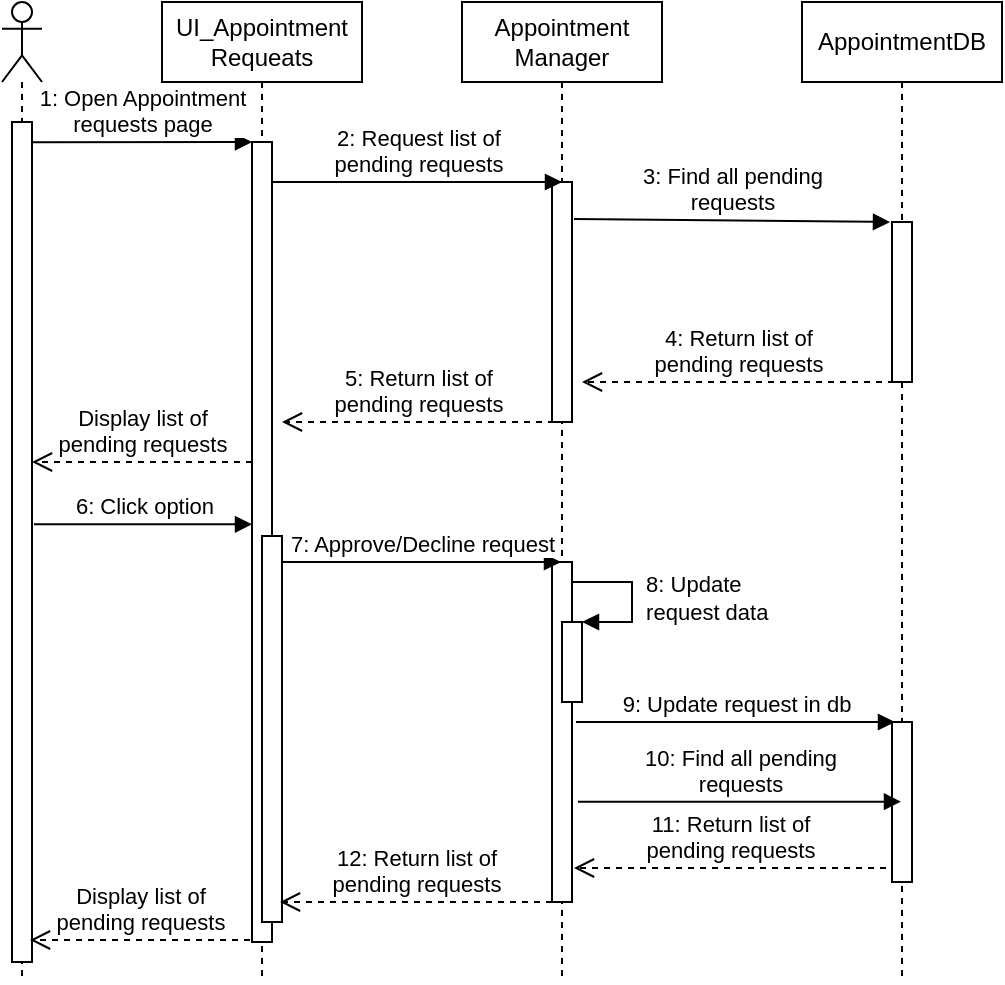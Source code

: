 <mxfile version="18.0.3" type="device"><diagram id="kgpKYQtTHZ0yAKxKKP6v" name="Page-1"><mxGraphModel dx="1038" dy="566" grid="1" gridSize="10" guides="1" tooltips="1" connect="1" arrows="1" fold="1" page="1" pageScale="1" pageWidth="850" pageHeight="1100" math="0" shadow="0"><root><mxCell id="0"/><mxCell id="1" parent="0"/><mxCell id="bzvEOOjGLLT5nxSE5zPe-1" value="" style="shape=umlLifeline;participant=umlActor;perimeter=lifelinePerimeter;whiteSpace=wrap;html=1;container=1;collapsible=0;recursiveResize=0;verticalAlign=top;spacingTop=36;outlineConnect=0;" parent="1" vertex="1"><mxGeometry x="50" y="60" width="20" height="490" as="geometry"/></mxCell><mxCell id="bzvEOOjGLLT5nxSE5zPe-2" value="" style="html=1;points=[];perimeter=orthogonalPerimeter;" parent="bzvEOOjGLLT5nxSE5zPe-1" vertex="1"><mxGeometry x="5" y="60" width="10" height="420" as="geometry"/></mxCell><mxCell id="bzvEOOjGLLT5nxSE5zPe-3" value="&lt;div&gt;UI_Appointment&lt;/div&gt;&lt;div&gt;Requeats&lt;br&gt;&lt;/div&gt;" style="shape=umlLifeline;perimeter=lifelinePerimeter;whiteSpace=wrap;html=1;container=1;collapsible=0;recursiveResize=0;outlineConnect=0;" parent="1" vertex="1"><mxGeometry x="130" y="60" width="100" height="490" as="geometry"/></mxCell><mxCell id="bzvEOOjGLLT5nxSE5zPe-4" value="" style="html=1;points=[];perimeter=orthogonalPerimeter;" parent="bzvEOOjGLLT5nxSE5zPe-3" vertex="1"><mxGeometry x="45" y="70" width="10" height="160" as="geometry"/></mxCell><mxCell id="bzvEOOjGLLT5nxSE5zPe-5" value="&lt;div&gt;1: Open Appointment&lt;/div&gt;&lt;div&gt;requests page&lt;br&gt; &lt;/div&gt;" style="html=1;verticalAlign=bottom;endArrow=block;rounded=0;exitX=1;exitY=0.024;exitDx=0;exitDy=0;exitPerimeter=0;" parent="bzvEOOjGLLT5nxSE5zPe-3" source="bzvEOOjGLLT5nxSE5zPe-2" edge="1"><mxGeometry width="80" relative="1" as="geometry"><mxPoint x="-60" y="70" as="sourcePoint"/><mxPoint x="45" y="70" as="targetPoint"/></mxGeometry></mxCell><mxCell id="bzvEOOjGLLT5nxSE5zPe-16" value="" style="html=1;points=[];perimeter=orthogonalPerimeter;" parent="bzvEOOjGLLT5nxSE5zPe-3" vertex="1"><mxGeometry x="45" y="70" width="10" height="400" as="geometry"/></mxCell><mxCell id="0-sXKqf9pM-ae3tvMzaL-10" value="" style="html=1;points=[];perimeter=orthogonalPerimeter;" parent="bzvEOOjGLLT5nxSE5zPe-3" vertex="1"><mxGeometry x="50" y="267" width="10" height="193" as="geometry"/></mxCell><mxCell id="qKTJJhJG3i-pDwJYkyTB-2" value="&lt;div&gt;Display list of&lt;/div&gt;&lt;div&gt;pending requests&lt;br&gt;&lt;/div&gt;" style="html=1;verticalAlign=bottom;endArrow=open;dashed=1;endSize=8;rounded=0;exitX=0;exitY=0.4;exitDx=0;exitDy=0;exitPerimeter=0;" edge="1" parent="bzvEOOjGLLT5nxSE5zPe-3"><mxGeometry relative="1" as="geometry"><mxPoint x="44" y="469" as="sourcePoint"/><mxPoint x="-66" y="469" as="targetPoint"/></mxGeometry></mxCell><mxCell id="bzvEOOjGLLT5nxSE5zPe-6" value="&lt;div&gt;Appointment&lt;/div&gt;&lt;div&gt;Manager&lt;br&gt;&lt;/div&gt;" style="shape=umlLifeline;perimeter=lifelinePerimeter;whiteSpace=wrap;html=1;container=1;collapsible=0;recursiveResize=0;outlineConnect=0;" parent="1" vertex="1"><mxGeometry x="280" y="60" width="100" height="490" as="geometry"/></mxCell><mxCell id="bzvEOOjGLLT5nxSE5zPe-7" value="" style="html=1;points=[];perimeter=orthogonalPerimeter;" parent="bzvEOOjGLLT5nxSE5zPe-6" vertex="1"><mxGeometry x="45" y="90" width="10" height="120" as="geometry"/></mxCell><mxCell id="0-sXKqf9pM-ae3tvMzaL-1" value="" style="html=1;points=[];perimeter=orthogonalPerimeter;" parent="bzvEOOjGLLT5nxSE5zPe-6" vertex="1"><mxGeometry x="45" y="280" width="10" height="170" as="geometry"/></mxCell><mxCell id="0-sXKqf9pM-ae3tvMzaL-3" value="" style="html=1;points=[];perimeter=orthogonalPerimeter;" parent="bzvEOOjGLLT5nxSE5zPe-6" vertex="1"><mxGeometry x="50" y="310" width="10" height="40" as="geometry"/></mxCell><mxCell id="0-sXKqf9pM-ae3tvMzaL-4" value="&lt;div&gt;&amp;nbsp;8: Update&lt;/div&gt;&lt;div&gt;&amp;nbsp;request data&lt;br&gt;&lt;/div&gt;" style="edgeStyle=orthogonalEdgeStyle;html=1;align=left;spacingLeft=2;endArrow=block;rounded=0;entryX=1;entryY=0;" parent="bzvEOOjGLLT5nxSE5zPe-6" target="0-sXKqf9pM-ae3tvMzaL-3" edge="1"><mxGeometry relative="1" as="geometry"><mxPoint x="55" y="290" as="sourcePoint"/><Array as="points"><mxPoint x="85" y="290"/></Array></mxGeometry></mxCell><mxCell id="0-sXKqf9pM-ae3tvMzaL-6" value="9: Update request in db" style="html=1;verticalAlign=bottom;endArrow=block;rounded=0;" parent="bzvEOOjGLLT5nxSE5zPe-6" edge="1"><mxGeometry width="80" relative="1" as="geometry"><mxPoint x="57" y="360" as="sourcePoint"/><mxPoint x="216.5" y="360" as="targetPoint"/></mxGeometry></mxCell><mxCell id="bzvEOOjGLLT5nxSE5zPe-9" value="&lt;div&gt;2: Request list of&lt;/div&gt;&lt;div&gt;pending requests&lt;br&gt;&lt;/div&gt;" style="html=1;verticalAlign=bottom;endArrow=block;rounded=0;entryX=0.5;entryY=0;entryDx=0;entryDy=0;entryPerimeter=0;" parent="1" source="bzvEOOjGLLT5nxSE5zPe-4" target="bzvEOOjGLLT5nxSE5zPe-7" edge="1"><mxGeometry width="80" relative="1" as="geometry"><mxPoint x="265" y="150" as="sourcePoint"/><mxPoint x="330" y="150" as="targetPoint"/></mxGeometry></mxCell><mxCell id="bzvEOOjGLLT5nxSE5zPe-10" value="AppointmentDB" style="shape=umlLifeline;perimeter=lifelinePerimeter;whiteSpace=wrap;html=1;container=1;collapsible=0;recursiveResize=0;outlineConnect=0;" parent="1" vertex="1"><mxGeometry x="450" y="60" width="100" height="490" as="geometry"/></mxCell><mxCell id="bzvEOOjGLLT5nxSE5zPe-11" value="" style="html=1;points=[];perimeter=orthogonalPerimeter;" parent="bzvEOOjGLLT5nxSE5zPe-10" vertex="1"><mxGeometry x="45" y="110" width="10" height="80" as="geometry"/></mxCell><mxCell id="0-sXKqf9pM-ae3tvMzaL-5" value="" style="html=1;points=[];perimeter=orthogonalPerimeter;" parent="bzvEOOjGLLT5nxSE5zPe-10" vertex="1"><mxGeometry x="45" y="360" width="10" height="80" as="geometry"/></mxCell><mxCell id="bzvEOOjGLLT5nxSE5zPe-12" value="&lt;div&gt;3: Find all pending &lt;br&gt;&lt;/div&gt;&lt;div&gt;requests&lt;br&gt;&lt;/div&gt;" style="html=1;verticalAlign=bottom;endArrow=block;rounded=0;entryX=-0.1;entryY=0;entryDx=0;entryDy=0;entryPerimeter=0;exitX=1.1;exitY=0.154;exitDx=0;exitDy=0;exitPerimeter=0;" parent="1" source="bzvEOOjGLLT5nxSE5zPe-7" target="bzvEOOjGLLT5nxSE5zPe-11" edge="1"><mxGeometry width="80" relative="1" as="geometry"><mxPoint x="385" y="170" as="sourcePoint"/><mxPoint x="465" y="170" as="targetPoint"/></mxGeometry></mxCell><mxCell id="bzvEOOjGLLT5nxSE5zPe-13" value="&lt;div&gt;4: Return list of &lt;br&gt;&lt;/div&gt;&lt;div&gt;pending requests&lt;br&gt;&lt;/div&gt;" style="html=1;verticalAlign=bottom;endArrow=open;dashed=1;endSize=8;rounded=0;exitX=0.1;exitY=1;exitDx=0;exitDy=0;exitPerimeter=0;" parent="1" source="bzvEOOjGLLT5nxSE5zPe-11" edge="1"><mxGeometry relative="1" as="geometry"><mxPoint x="490" y="250" as="sourcePoint"/><mxPoint x="340" y="250" as="targetPoint"/></mxGeometry></mxCell><mxCell id="bzvEOOjGLLT5nxSE5zPe-15" value="&lt;div&gt;5: Return list of &lt;br&gt;&lt;/div&gt;&lt;div&gt;pending requests&lt;br&gt;&lt;/div&gt;" style="html=1;verticalAlign=bottom;endArrow=open;dashed=1;endSize=8;rounded=0;exitX=0.1;exitY=1;exitDx=0;exitDy=0;exitPerimeter=0;" parent="1" edge="1"><mxGeometry relative="1" as="geometry"><mxPoint x="326" y="270" as="sourcePoint"/><mxPoint x="190" y="270" as="targetPoint"/></mxGeometry></mxCell><mxCell id="bzvEOOjGLLT5nxSE5zPe-17" value="6: Click option" style="html=1;verticalAlign=bottom;endArrow=block;rounded=0;exitX=1.1;exitY=0.479;exitDx=0;exitDy=0;exitPerimeter=0;" parent="1" source="bzvEOOjGLLT5nxSE5zPe-2" target="bzvEOOjGLLT5nxSE5zPe-16" edge="1"><mxGeometry width="80" relative="1" as="geometry"><mxPoint x="70" y="321" as="sourcePoint"/><mxPoint x="150" y="320" as="targetPoint"/></mxGeometry></mxCell><mxCell id="0-sXKqf9pM-ae3tvMzaL-2" value="7: Approve/Decline request" style="html=1;verticalAlign=bottom;endArrow=block;rounded=0;" parent="1" source="0-sXKqf9pM-ae3tvMzaL-10" edge="1"><mxGeometry width="80" relative="1" as="geometry"><mxPoint x="185" y="340" as="sourcePoint"/><mxPoint x="329.5" y="340" as="targetPoint"/></mxGeometry></mxCell><mxCell id="0-sXKqf9pM-ae3tvMzaL-7" value="&lt;div&gt;10: Find all pending&lt;/div&gt;&lt;div&gt;requests&lt;br&gt;&lt;/div&gt;" style="html=1;verticalAlign=bottom;endArrow=block;rounded=0;exitX=1.3;exitY=0.915;exitDx=0;exitDy=0;exitPerimeter=0;" parent="1" edge="1"><mxGeometry width="80" relative="1" as="geometry"><mxPoint x="338" y="459.85" as="sourcePoint"/><mxPoint x="499.5" y="459.85" as="targetPoint"/></mxGeometry></mxCell><mxCell id="0-sXKqf9pM-ae3tvMzaL-8" value="&lt;div&gt;11: Return list of &lt;br&gt;&lt;/div&gt;&lt;div&gt;pending requests&lt;br&gt;&lt;/div&gt;" style="html=1;verticalAlign=bottom;endArrow=open;dashed=1;endSize=8;rounded=0;exitX=0.1;exitY=1;exitDx=0;exitDy=0;exitPerimeter=0;" parent="1" edge="1"><mxGeometry relative="1" as="geometry"><mxPoint x="492" y="493" as="sourcePoint"/><mxPoint x="336" y="493" as="targetPoint"/></mxGeometry></mxCell><mxCell id="0-sXKqf9pM-ae3tvMzaL-9" value="&lt;div&gt;12: Return list of &lt;br&gt;&lt;/div&gt;&lt;div&gt;pending requests&lt;br&gt;&lt;/div&gt;" style="html=1;verticalAlign=bottom;endArrow=open;dashed=1;endSize=8;rounded=0;exitX=0.1;exitY=1;exitDx=0;exitDy=0;exitPerimeter=0;" parent="1" edge="1"><mxGeometry relative="1" as="geometry"><mxPoint x="325" y="510" as="sourcePoint"/><mxPoint x="189" y="510" as="targetPoint"/></mxGeometry></mxCell><mxCell id="qKTJJhJG3i-pDwJYkyTB-1" value="&lt;div&gt;Display list of&lt;/div&gt;&lt;div&gt;pending requests&lt;br&gt;&lt;/div&gt;" style="html=1;verticalAlign=bottom;endArrow=open;dashed=1;endSize=8;rounded=0;exitX=0;exitY=0.4;exitDx=0;exitDy=0;exitPerimeter=0;" edge="1" parent="1" source="bzvEOOjGLLT5nxSE5zPe-16"><mxGeometry relative="1" as="geometry"><mxPoint x="165" y="290" as="sourcePoint"/><mxPoint x="65" y="290" as="targetPoint"/></mxGeometry></mxCell></root></mxGraphModel></diagram></mxfile>